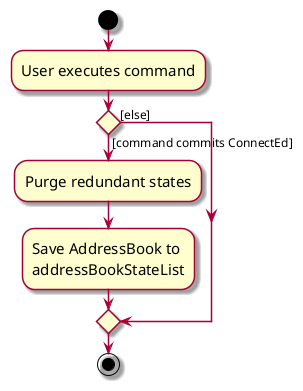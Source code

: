 @startuml
skin rose
skinparam ActivityFontSize 15
skinparam ArrowFontSize 12
start
:User executes command;

'Since the beta syntax does not support placing the condition outside the
'diamond we place it as the true branch instead.

if () then ([command commits ConnectEd])
    :Purge redundant states;
    :Save AddressBook to
    addressBookStateList;
else ([else])
endif
stop
@enduml
